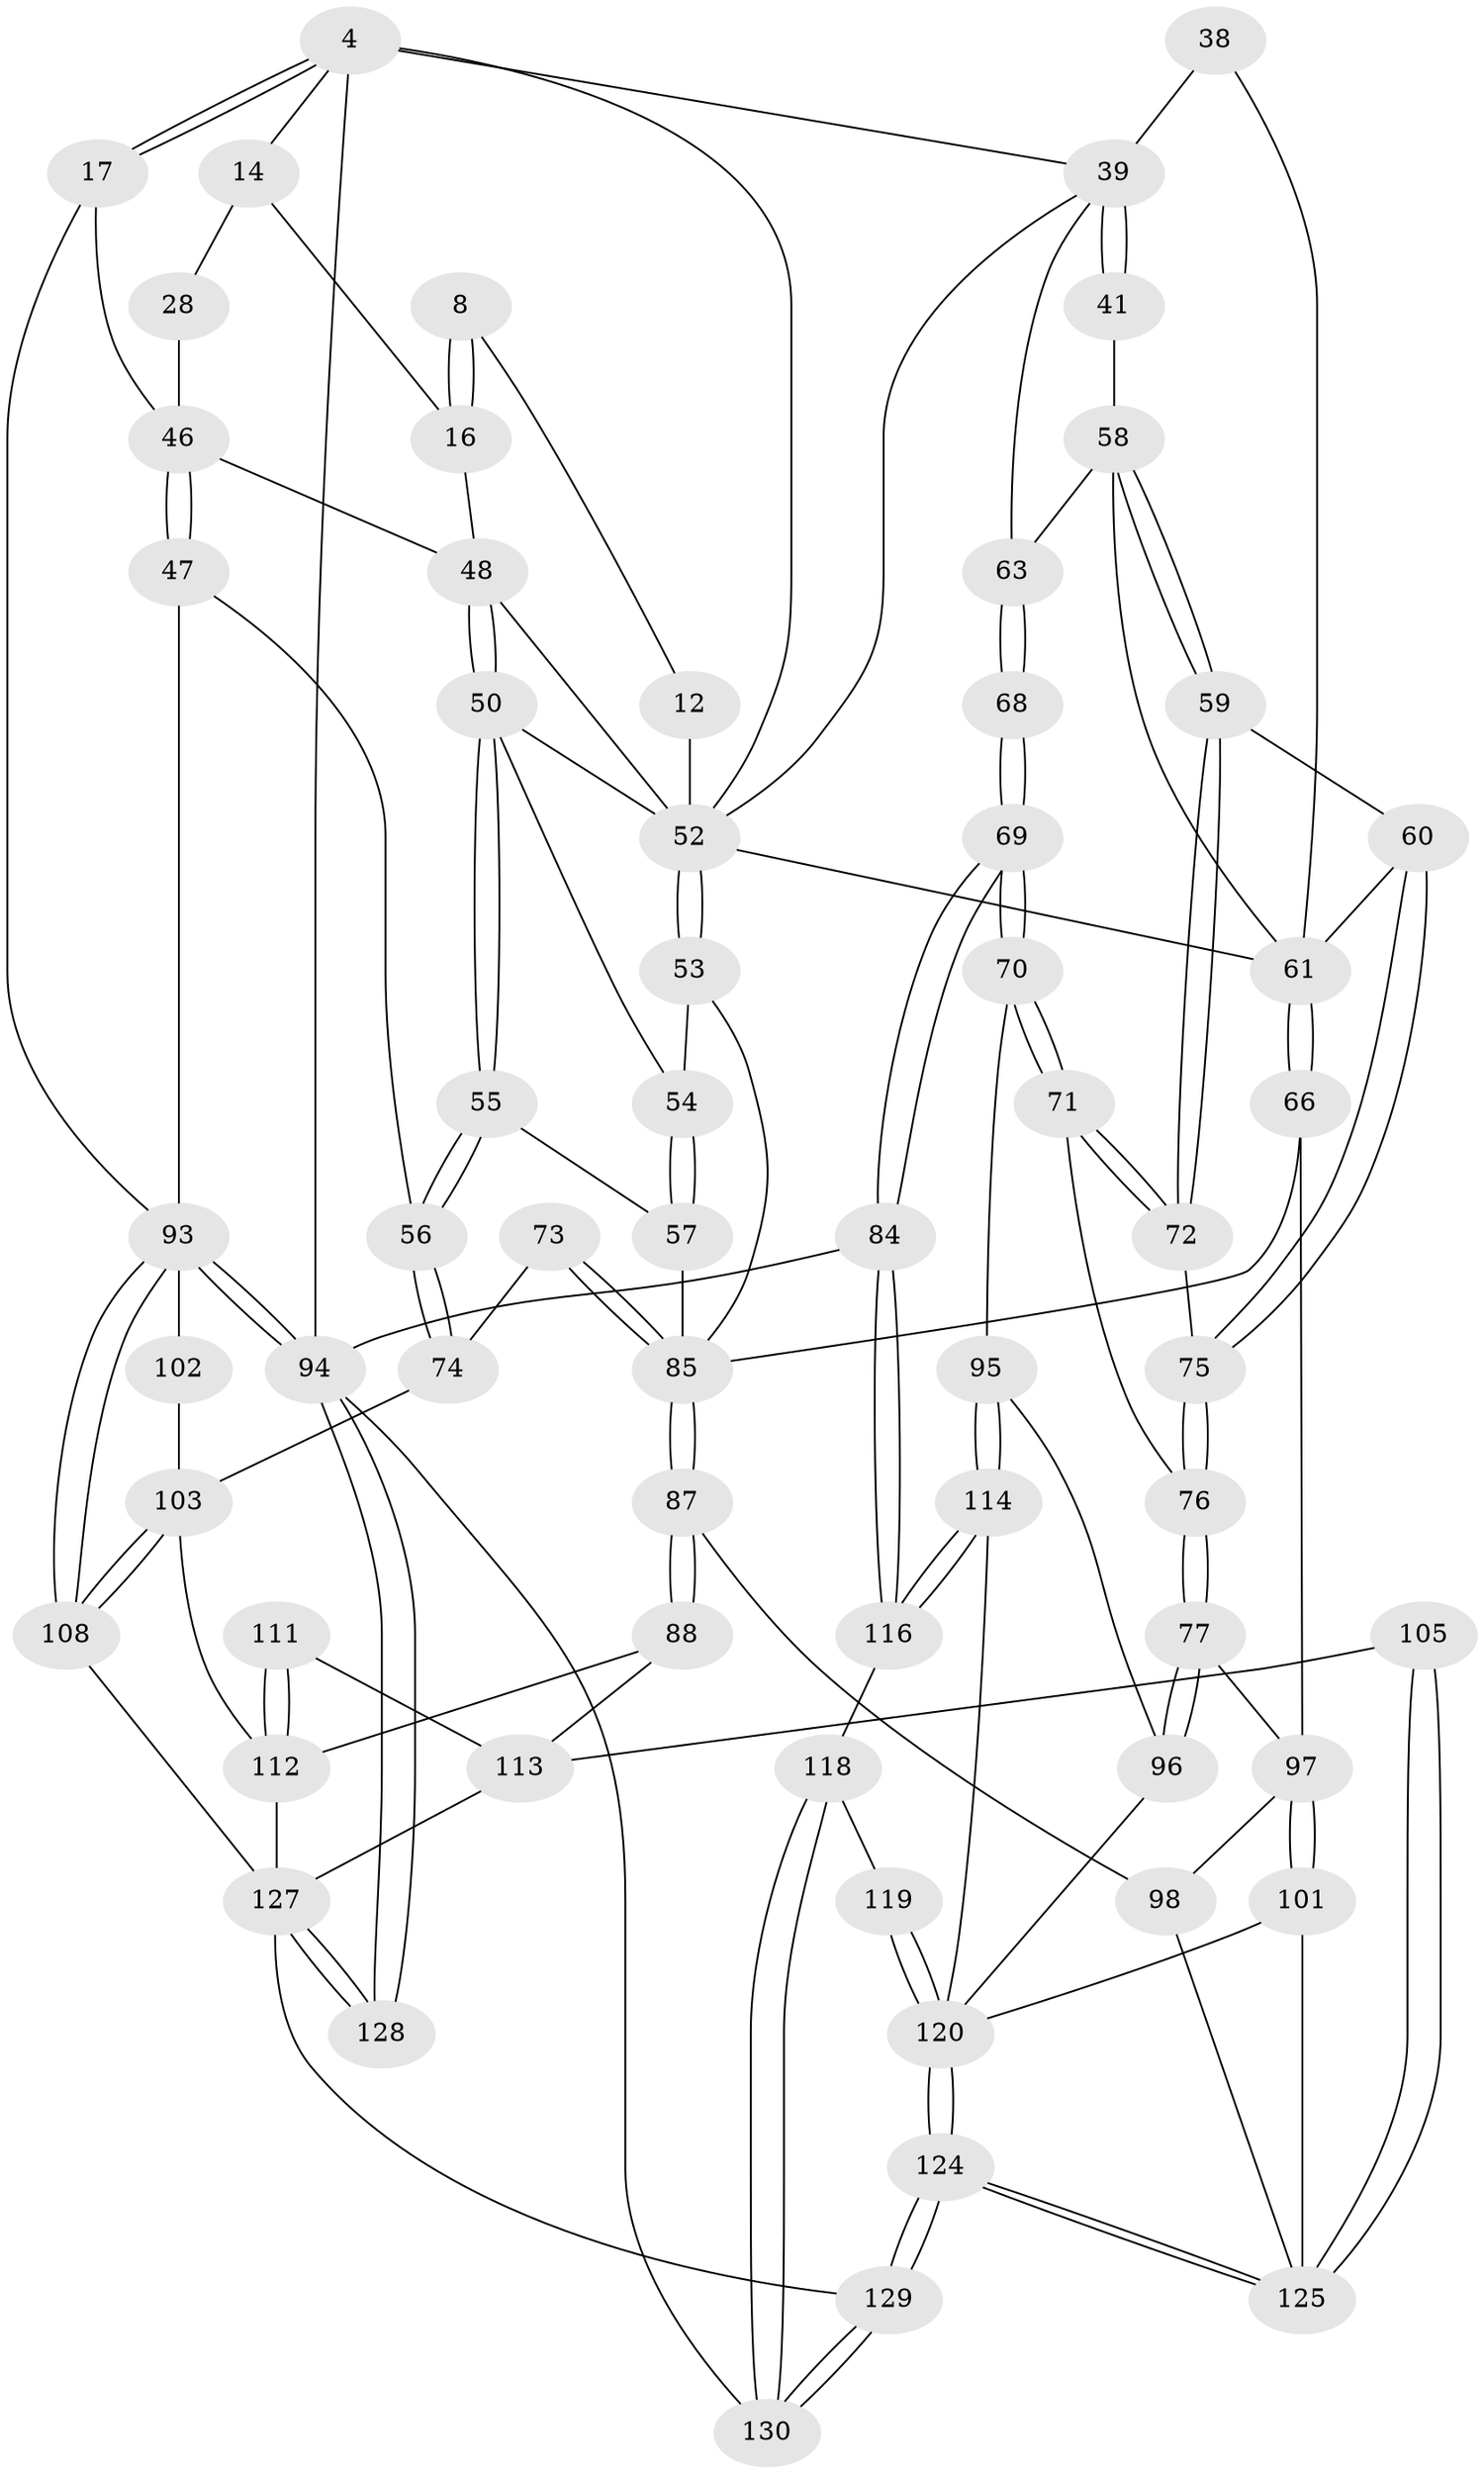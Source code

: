// original degree distribution, {3: 0.023076923076923078, 4: 0.2230769230769231, 6: 0.2230769230769231, 5: 0.5307692307692308}
// Generated by graph-tools (version 1.1) at 2025/01/03/09/25 05:01:13]
// undirected, 65 vertices, 149 edges
graph export_dot {
graph [start="1"]
  node [color=gray90,style=filled];
  4 [pos="+0+0",super="+3"];
  8 [pos="+0.41798377989196833+0.06006302906185758"];
  12 [pos="+0.5149109228743296+0.1163848456005629",super="+7"];
  14 [pos="+0.1940099375475795+0.07671067632630858",super="+13"];
  16 [pos="+0.3362966970016387+0.1320182759401012",super="+15+9"];
  17 [pos="+0+0.1542250363036829"];
  28 [pos="+0.19192043632594505+0.1464213884817207",super="+19"];
  38 [pos="+0.8260666687648636+0.17343235076045183",super="+31"];
  39 [pos="+0.8550744877464703+0.18779299660442805",super="+24+22"];
  41 [pos="+0.8758053792049247+0.3382366818352966"];
  46 [pos="+0.19265941929919794+0.2948542219556312",super="+44+27+37"];
  47 [pos="+0.09015087363996033+0.392450761652123",super="+35"];
  48 [pos="+0.2949290061776703+0.25373801387332073",super="+26"];
  50 [pos="+0.32018821551127286+0.2831259376047164",super="+49"];
  52 [pos="+0.6345484956254264+0.37122548500232067",super="+45+30+33"];
  53 [pos="+0.4562704151335807+0.4106920656016028"];
  54 [pos="+0.40425492381449635+0.36676125546852273"];
  55 [pos="+0.19284259247238125+0.4226202548164748"];
  56 [pos="+0.1726874463955752+0.4235196350392763"];
  57 [pos="+0.2858453311895328+0.4426556401401812"];
  58 [pos="+0.875588987189283+0.4424291473487027",super="+42"];
  59 [pos="+0.8494445584602208+0.4823980732305387"];
  60 [pos="+0.736783037512374+0.4925526362226459"];
  61 [pos="+0.6568418279803088+0.42536223807159246",super="+51+40+32"];
  63 [pos="+0.8909878006152225+0.450400561074884",super="+62"];
  66 [pos="+0.594978996542723+0.5659148535469922"];
  68 [pos="+1+0.6090178364198812"];
  69 [pos="+1+0.6287951893553937"];
  70 [pos="+1+0.6596283155796422"];
  71 [pos="+0.9463669983533575+0.6415323922387207"];
  72 [pos="+0.8504479874419673+0.5081809146704335"];
  73 [pos="+0.33908732463863733+0.5458112414889473"];
  74 [pos="+0.22748579458238655+0.6030226870554373"];
  75 [pos="+0.7671710551959152+0.6224254360329069"];
  76 [pos="+0.7649553343970006+0.6429484249390385"];
  77 [pos="+0.755387278905673+0.6514773975090867"];
  84 [pos="+1+0.9167897401696278"];
  85 [pos="+0.40184961239629385+0.6012218271121058",super="+67+65"];
  87 [pos="+0.4086716417636563+0.7052609853963079"];
  88 [pos="+0.35457594352527205+0.7308291346185405"];
  93 [pos="+0+0.9898656864687526",super="+92+82"];
  94 [pos="+0+1",super="+83"];
  95 [pos="+0.8993320821188868+0.7774458639128227"];
  96 [pos="+0.8025215786127209+0.7765355722630065"];
  97 [pos="+0.6389570387547859+0.77574965423675",super="+79"];
  98 [pos="+0.4591204501844726+0.7565099482741021",super="+86"];
  101 [pos="+0.6450060416491945+0.825358531146848"];
  102 [pos="+0.0662479306847099+0.7749317917040419",super="+81"];
  103 [pos="+0.1003590882580774+0.7905460915478251",super="+91+80"];
  105 [pos="+0.47215565474177007+0.8840624131335052"];
  108 [pos="+0.11375208441275024+0.8475189562758246"];
  111 [pos="+0.30622564550177567+0.852458627012408"];
  112 [pos="+0.27141693325390226+0.8860790909762539",super="+109+89"];
  113 [pos="+0.33241934422064795+0.869070855777902",super="+107+106"];
  114 [pos="+0.9056868633616851+0.8295706071727638"];
  116 [pos="+0.9254115854066366+0.8740441790619147"];
  118 [pos="+0.8882217276179186+0.9262296122110407"];
  119 [pos="+0.8464856375830822+0.9020982465300295"];
  120 [pos="+0.7008401878318057+0.9130445313443086",super="+100+99+115"];
  124 [pos="+0.6699509480788312+1"];
  125 [pos="+0.6540257737617327+1",super="+117+104"];
  127 [pos="+0.3884504193771548+1",super="+123+126"];
  128 [pos="+0.07223139725808458+1"];
  129 [pos="+0.6718426629227792+1"];
  130 [pos="+0.8882273632563679+1"];
  4 -- 17;
  4 -- 17;
  4 -- 94 [weight=2];
  4 -- 52;
  4 -- 39;
  4 -- 14;
  8 -- 16 [weight=2];
  8 -- 16;
  8 -- 12;
  12 -- 52 [weight=3];
  14 -- 16 [weight=2];
  14 -- 28;
  16 -- 48;
  17 -- 93;
  17 -- 46;
  28 -- 46 [weight=3];
  38 -- 39 [weight=2];
  38 -- 61 [weight=2];
  39 -- 41 [weight=2];
  39 -- 41;
  39 -- 52;
  39 -- 63;
  41 -- 58;
  46 -- 47 [weight=2];
  46 -- 47;
  46 -- 48 [weight=2];
  47 -- 56;
  47 -- 93;
  48 -- 50;
  48 -- 50;
  48 -- 52;
  50 -- 55;
  50 -- 55;
  50 -- 52;
  50 -- 54;
  52 -- 53;
  52 -- 53;
  52 -- 61 [weight=2];
  53 -- 54;
  53 -- 85;
  54 -- 57;
  54 -- 57;
  55 -- 56;
  55 -- 56;
  55 -- 57;
  56 -- 74;
  56 -- 74;
  57 -- 85;
  58 -- 59;
  58 -- 59;
  58 -- 63;
  58 -- 61;
  59 -- 60;
  59 -- 72;
  59 -- 72;
  60 -- 61;
  60 -- 75;
  60 -- 75;
  61 -- 66;
  61 -- 66;
  63 -- 68 [weight=2];
  63 -- 68;
  66 -- 85;
  66 -- 97;
  68 -- 69;
  68 -- 69;
  69 -- 70;
  69 -- 70;
  69 -- 84;
  69 -- 84;
  70 -- 71;
  70 -- 71;
  70 -- 95;
  71 -- 72;
  71 -- 72;
  71 -- 76;
  72 -- 75;
  73 -- 74;
  73 -- 85 [weight=2];
  73 -- 85;
  74 -- 103;
  75 -- 76;
  75 -- 76;
  76 -- 77;
  76 -- 77;
  77 -- 96;
  77 -- 96;
  77 -- 97;
  84 -- 116;
  84 -- 116;
  84 -- 94;
  85 -- 87;
  85 -- 87;
  87 -- 88;
  87 -- 88;
  87 -- 98;
  88 -- 112;
  88 -- 113;
  93 -- 94;
  93 -- 94;
  93 -- 108;
  93 -- 108;
  93 -- 102 [weight=2];
  94 -- 128;
  94 -- 128;
  94 -- 130;
  95 -- 96;
  95 -- 114;
  95 -- 114;
  96 -- 120;
  97 -- 98 [weight=2];
  97 -- 101;
  97 -- 101;
  98 -- 125;
  101 -- 120;
  101 -- 125;
  102 -- 103 [weight=2];
  103 -- 108;
  103 -- 108;
  103 -- 112;
  105 -- 125 [weight=2];
  105 -- 125;
  105 -- 113;
  108 -- 127;
  111 -- 112 [weight=2];
  111 -- 112;
  111 -- 113;
  112 -- 127 [weight=2];
  113 -- 127 [weight=2];
  114 -- 116;
  114 -- 116;
  114 -- 120;
  116 -- 118;
  118 -- 119;
  118 -- 130;
  118 -- 130;
  119 -- 120 [weight=2];
  119 -- 120;
  120 -- 124;
  120 -- 124;
  124 -- 125;
  124 -- 125;
  124 -- 129;
  124 -- 129;
  127 -- 128 [weight=2];
  127 -- 128;
  127 -- 129;
  129 -- 130;
  129 -- 130;
}
